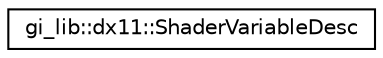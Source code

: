 digraph "Graphical Class Hierarchy"
{
  edge [fontname="Helvetica",fontsize="10",labelfontname="Helvetica",labelfontsize="10"];
  node [fontname="Helvetica",fontsize="10",shape=record];
  rankdir="LR";
  Node1 [label="gi_lib::dx11::ShaderVariableDesc",height=0.2,width=0.4,color="black", fillcolor="white", style="filled",URL="$structgi__lib_1_1dx11_1_1_shader_variable_desc.html",tooltip="Description of a shader variable. "];
}
